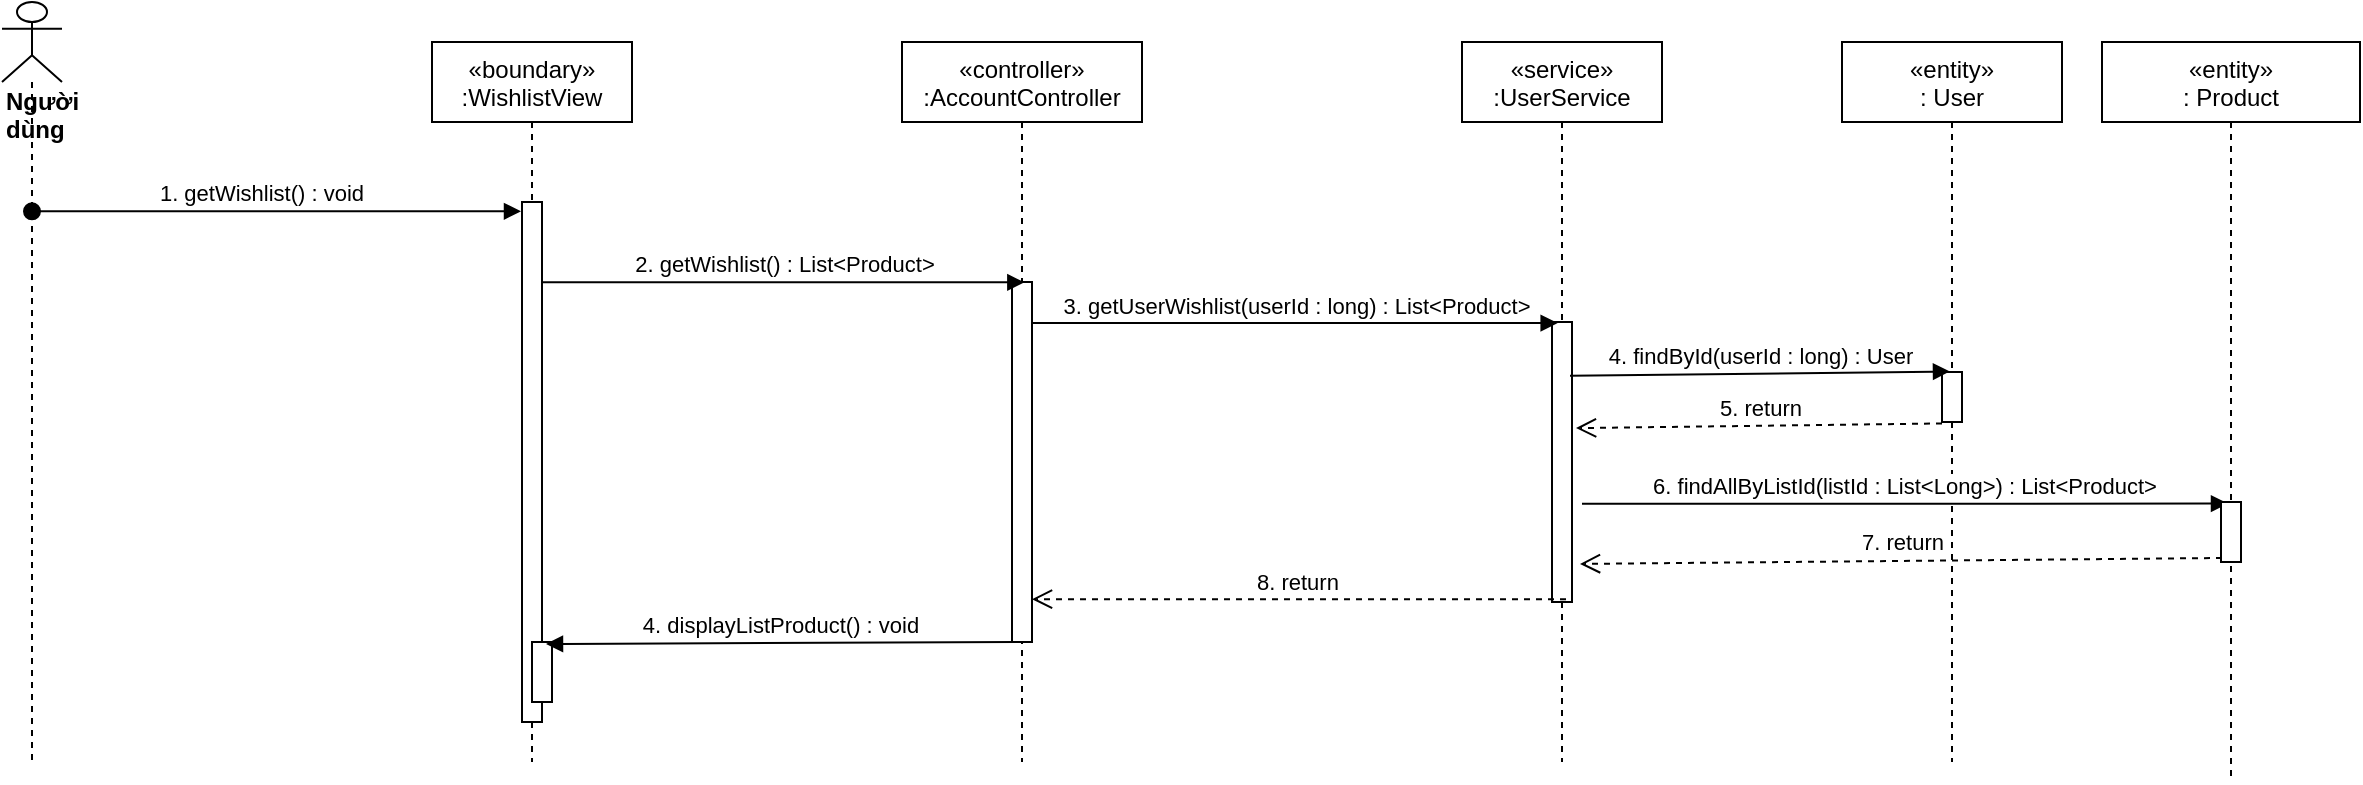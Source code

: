 <mxfile version="14.7.0" type="device"><diagram id="H1k5X4LXpPHFL1V0AyPk" name="Page-1"><mxGraphModel dx="1108" dy="425" grid="1" gridSize="10" guides="1" tooltips="1" connect="1" arrows="1" fold="1" page="1" pageScale="1" pageWidth="827" pageHeight="1169" math="0" shadow="0"><root><mxCell id="0"/><mxCell id="1" parent="0"/><mxCell id="cfn157tZw1Y4npRNo4wU-1" value="«boundary»&#10;:WishlistView" style="shape=umlLifeline;perimeter=lifelinePerimeter;container=1;collapsible=0;recursiveResize=0;rounded=0;shadow=0;strokeWidth=1;" parent="1" vertex="1"><mxGeometry x="325" y="80" width="100" height="360" as="geometry"/></mxCell><mxCell id="cfn157tZw1Y4npRNo4wU-2" value="" style="points=[];perimeter=orthogonalPerimeter;rounded=0;shadow=0;strokeWidth=1;" parent="cfn157tZw1Y4npRNo4wU-1" vertex="1"><mxGeometry x="45" y="80" width="10" height="260" as="geometry"/></mxCell><mxCell id="cfn157tZw1Y4npRNo4wU-3" value="" style="html=1;points=[];perimeter=orthogonalPerimeter;" parent="cfn157tZw1Y4npRNo4wU-1" vertex="1"><mxGeometry x="50" y="300" width="10" height="30" as="geometry"/></mxCell><mxCell id="cfn157tZw1Y4npRNo4wU-4" value="«controller»&#10;:AccountController" style="shape=umlLifeline;perimeter=lifelinePerimeter;container=1;collapsible=0;recursiveResize=0;rounded=0;shadow=0;strokeWidth=1;" parent="1" vertex="1"><mxGeometry x="560" y="80" width="120" height="360" as="geometry"/></mxCell><mxCell id="cfn157tZw1Y4npRNo4wU-5" value="" style="points=[];perimeter=orthogonalPerimeter;rounded=0;shadow=0;strokeWidth=1;" parent="cfn157tZw1Y4npRNo4wU-4" vertex="1"><mxGeometry x="55" y="120" width="10" height="180" as="geometry"/></mxCell><mxCell id="cfn157tZw1Y4npRNo4wU-6" value="&lt;div&gt;&lt;b&gt;Người dùng&lt;/b&gt;&lt;/div&gt;" style="shape=umlLifeline;participant=umlActor;perimeter=lifelinePerimeter;whiteSpace=wrap;html=1;container=1;collapsible=0;recursiveResize=0;verticalAlign=top;spacingTop=36;outlineConnect=0;align=left;" parent="1" vertex="1"><mxGeometry x="110" y="60" width="30" height="380" as="geometry"/></mxCell><mxCell id="cfn157tZw1Y4npRNo4wU-7" value="1. getWishlist() : void" style="verticalAlign=bottom;startArrow=oval;endArrow=block;startSize=8;shadow=0;strokeWidth=1;entryX=-0.05;entryY=0.018;entryDx=0;entryDy=0;entryPerimeter=0;" parent="1" source="cfn157tZw1Y4npRNo4wU-6" target="cfn157tZw1Y4npRNo4wU-2" edge="1"><mxGeometry x="-0.06" relative="1" as="geometry"><mxPoint x="100" y="170" as="sourcePoint"/><mxPoint as="offset"/></mxGeometry></mxCell><mxCell id="cfn157tZw1Y4npRNo4wU-8" value="«service»&#10;:UserService" style="shape=umlLifeline;perimeter=lifelinePerimeter;container=1;collapsible=0;recursiveResize=0;rounded=0;shadow=0;strokeWidth=1;" parent="1" vertex="1"><mxGeometry x="840" y="80" width="100" height="360" as="geometry"/></mxCell><mxCell id="cfn157tZw1Y4npRNo4wU-9" value="" style="points=[];perimeter=orthogonalPerimeter;rounded=0;shadow=0;strokeWidth=1;" parent="cfn157tZw1Y4npRNo4wU-8" vertex="1"><mxGeometry x="45" y="140" width="10" height="140" as="geometry"/></mxCell><mxCell id="cfn157tZw1Y4npRNo4wU-10" value="2. getWishlist() : List&amp;lt;Product&amp;gt;" style="html=1;verticalAlign=bottom;endArrow=block;entryX=0.617;entryY=0.001;entryDx=0;entryDy=0;entryPerimeter=0;" parent="1" source="cfn157tZw1Y4npRNo4wU-2" target="cfn157tZw1Y4npRNo4wU-5" edge="1"><mxGeometry width="80" relative="1" as="geometry"><mxPoint x="320" y="248" as="sourcePoint"/><mxPoint x="500" y="210" as="targetPoint"/></mxGeometry></mxCell><mxCell id="cfn157tZw1Y4npRNo4wU-11" value="3. getUserWishlist(userId : long) : List&amp;lt;Product&amp;gt;" style="html=1;verticalAlign=bottom;endArrow=block;entryX=0.283;entryY=0.004;entryDx=0;entryDy=0;entryPerimeter=0;" parent="1" source="cfn157tZw1Y4npRNo4wU-5" target="cfn157tZw1Y4npRNo4wU-9" edge="1"><mxGeometry width="80" relative="1" as="geometry"><mxPoint x="670" y="210" as="sourcePoint"/><mxPoint x="760" y="280" as="targetPoint"/></mxGeometry></mxCell><mxCell id="cfn157tZw1Y4npRNo4wU-12" value="8. return&amp;nbsp;" style="html=1;verticalAlign=bottom;endArrow=open;dashed=1;endSize=8;exitX=0.7;exitY=0.99;exitDx=0;exitDy=0;exitPerimeter=0;" parent="1" source="cfn157tZw1Y4npRNo4wU-9" target="cfn157tZw1Y4npRNo4wU-5" edge="1"><mxGeometry relative="1" as="geometry"><mxPoint x="870" y="370" as="sourcePoint"/><mxPoint x="650" y="370" as="targetPoint"/></mxGeometry></mxCell><mxCell id="cfn157tZw1Y4npRNo4wU-13" value="4. displayListProduct() : void" style="verticalAlign=bottom;endArrow=block;shadow=0;strokeWidth=1;entryX=0.7;entryY=0.033;entryDx=0;entryDy=0;entryPerimeter=0;exitX=0.2;exitY=1;exitDx=0;exitDy=0;exitPerimeter=0;" parent="1" source="cfn157tZw1Y4npRNo4wU-5" target="cfn157tZw1Y4npRNo4wU-3" edge="1"><mxGeometry relative="1" as="geometry"><mxPoint x="610" y="376" as="sourcePoint"/><mxPoint x="350" y="401" as="targetPoint"/></mxGeometry></mxCell><mxCell id="cfn157tZw1Y4npRNo4wU-14" value="«entity»&#10;: User" style="shape=umlLifeline;perimeter=lifelinePerimeter;container=1;collapsible=0;recursiveResize=0;rounded=0;shadow=0;strokeWidth=1;" parent="1" vertex="1"><mxGeometry x="1030" y="80" width="110" height="360" as="geometry"/></mxCell><mxCell id="cfn157tZw1Y4npRNo4wU-15" value="" style="points=[];perimeter=orthogonalPerimeter;rounded=0;shadow=0;strokeWidth=1;" parent="cfn157tZw1Y4npRNo4wU-14" vertex="1"><mxGeometry x="50" y="165" width="10" height="25" as="geometry"/></mxCell><mxCell id="cfn157tZw1Y4npRNo4wU-16" value="6. findAllByListId(listId : List&amp;lt;Long&amp;gt;) : List&amp;lt;Product&amp;gt;" style="html=1;verticalAlign=bottom;endArrow=block;entryX=0.35;entryY=0.027;entryDx=0;entryDy=0;entryPerimeter=0;exitX=1.5;exitY=0.649;exitDx=0;exitDy=0;exitPerimeter=0;" parent="1" source="cfn157tZw1Y4npRNo4wU-9" target="cfn157tZw1Y4npRNo4wU-23" edge="1"><mxGeometry width="80" relative="1" as="geometry"><mxPoint x="920" y="311" as="sourcePoint"/><mxPoint x="1270" y="308" as="targetPoint"/></mxGeometry></mxCell><mxCell id="cfn157tZw1Y4npRNo4wU-17" value="7. return" style="html=1;verticalAlign=bottom;endArrow=open;dashed=1;endSize=8;entryX=1.4;entryY=0.864;entryDx=0;entryDy=0;entryPerimeter=0;exitX=0.05;exitY=0.933;exitDx=0;exitDy=0;exitPerimeter=0;" parent="1" source="cfn157tZw1Y4npRNo4wU-23" target="cfn157tZw1Y4npRNo4wU-9" edge="1"><mxGeometry relative="1" as="geometry"><mxPoint x="1120" y="329" as="sourcePoint"/><mxPoint x="947" y="279" as="targetPoint"/></mxGeometry></mxCell><mxCell id="cfn157tZw1Y4npRNo4wU-18" value="4. findById(userId : long) : User" style="html=1;verticalAlign=bottom;endArrow=block;entryX=0.4;entryY=-0.011;entryDx=0;entryDy=0;entryPerimeter=0;exitX=0.9;exitY=0.192;exitDx=0;exitDy=0;exitPerimeter=0;" parent="1" source="cfn157tZw1Y4npRNo4wU-9" target="cfn157tZw1Y4npRNo4wU-15" edge="1"><mxGeometry width="80" relative="1" as="geometry"><mxPoint x="910" y="245" as="sourcePoint"/><mxPoint x="870" y="240" as="targetPoint"/></mxGeometry></mxCell><mxCell id="cfn157tZw1Y4npRNo4wU-19" value="5. return" style="html=1;verticalAlign=bottom;endArrow=open;dashed=1;endSize=8;exitX=0;exitY=1.029;exitDx=0;exitDy=0;exitPerimeter=0;entryX=1.2;entryY=0.379;entryDx=0;entryDy=0;entryPerimeter=0;" parent="1" source="cfn157tZw1Y4npRNo4wU-15" target="cfn157tZw1Y4npRNo4wU-9" edge="1"><mxGeometry relative="1" as="geometry"><mxPoint x="1100" y="272" as="sourcePoint"/><mxPoint x="920" y="271" as="targetPoint"/></mxGeometry></mxCell><mxCell id="cfn157tZw1Y4npRNo4wU-22" value="«entity»&#10;: Product" style="shape=umlLifeline;perimeter=lifelinePerimeter;container=1;collapsible=0;recursiveResize=0;rounded=0;shadow=0;strokeWidth=1;" parent="1" vertex="1"><mxGeometry x="1160" y="80" width="129" height="370" as="geometry"/></mxCell><mxCell id="cfn157tZw1Y4npRNo4wU-23" value="" style="points=[];perimeter=orthogonalPerimeter;rounded=0;shadow=0;strokeWidth=1;" parent="cfn157tZw1Y4npRNo4wU-22" vertex="1"><mxGeometry x="59.5" y="230" width="10" height="30" as="geometry"/></mxCell></root></mxGraphModel></diagram></mxfile>